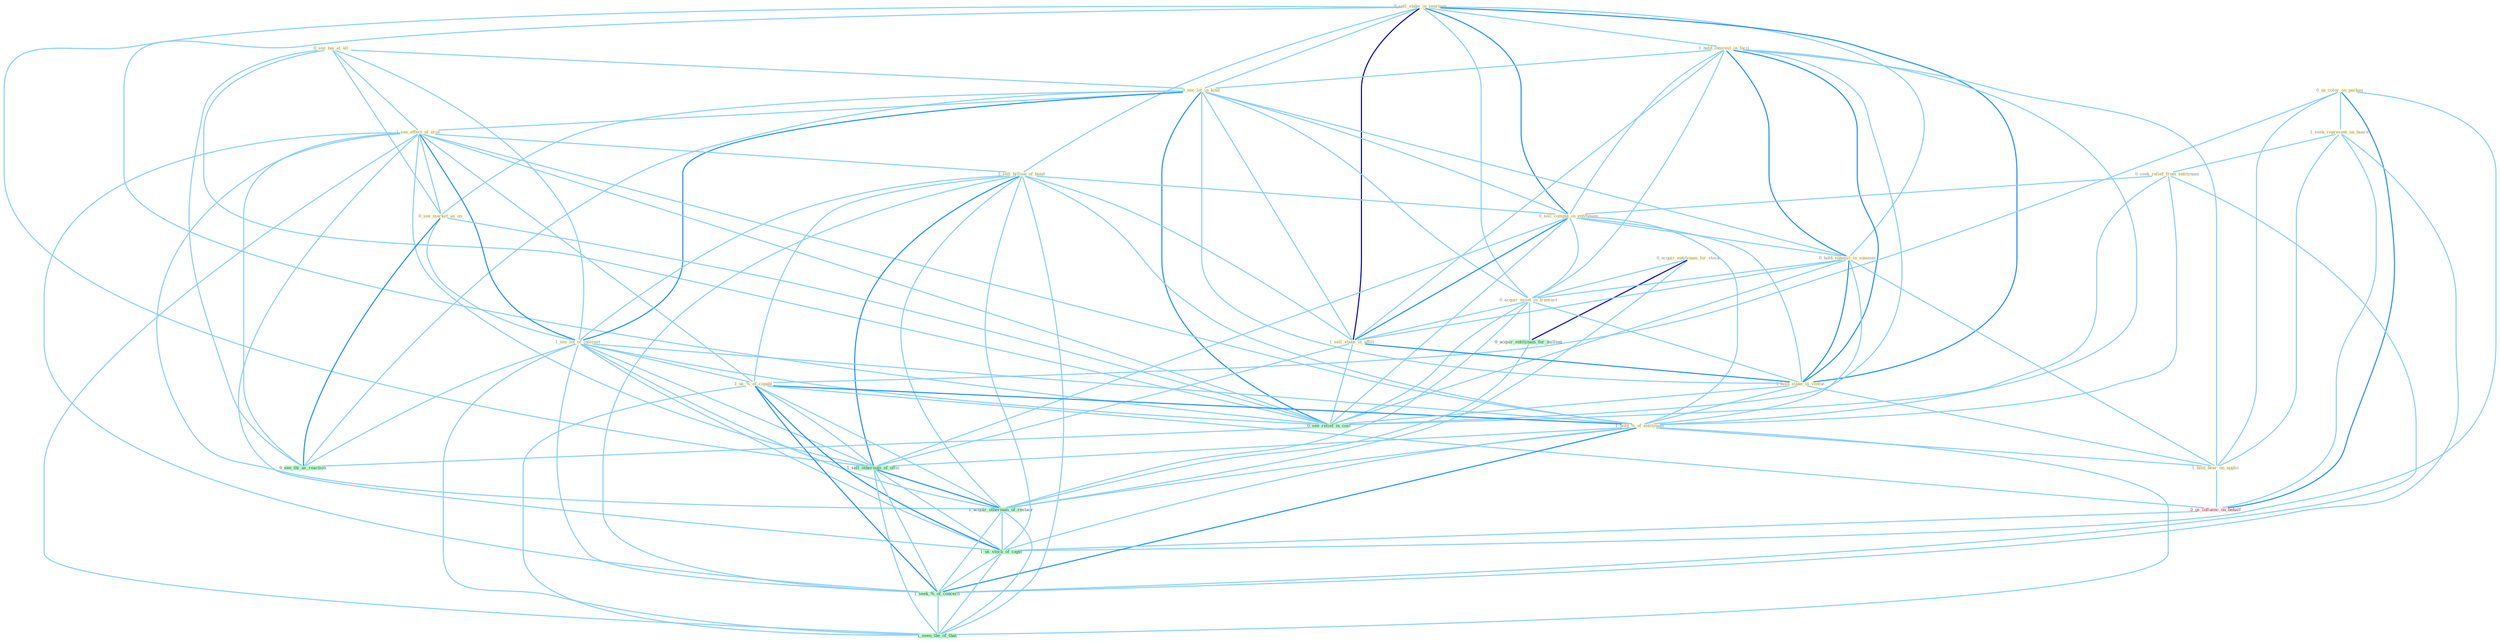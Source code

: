 Graph G{ 
    node
    [shape=polygon,style=filled,width=.5,height=.06,color="#BDFCC9",fixedsize=true,fontsize=4,
    fontcolor="#2f4f4f"];
    {node
    [color="#ffffe0", fontcolor="#8b7d6b"] "0_see_bui_at_all " "0_sell_stake_in_yearnum " "1_hold_interest_in_facil " "0_see_lot_in_kind " "1_see_effect_of_eros " "1_sell_billion_of_bond " "0_us_color_on_packag " "0_see_market_as_on " "1_seek_represent_on_board " "0_seek_relief_from_entitynam " "0_acquir_entitynam_for_stock " "0_sell_comput_in_entitynam " "0_hold_summit_in_summer " "1_see_lot_of_interest " "0_acquir_asset_in_transact " "1_sell_stake_in_affili " "1_us_%_of_capabl " "1_hold_stake_in_ventur " "1_hold_%_of_entitynam " "1_hold_hear_on_applic "}
{node [color="#fff0f5", fontcolor="#b22222"] "0_us_influenc_on_behalf "}
edge [color="#B0E2FF"];

	"0_see_bui_at_all " -- "0_see_lot_in_kind " [w="1", color="#87cefa" ];
	"0_see_bui_at_all " -- "1_see_effect_of_eros " [w="1", color="#87cefa" ];
	"0_see_bui_at_all " -- "0_see_market_as_on " [w="1", color="#87cefa" ];
	"0_see_bui_at_all " -- "1_see_lot_of_interest " [w="1", color="#87cefa" ];
	"0_see_bui_at_all " -- "0_see_relief_in_cost " [w="1", color="#87cefa" ];
	"0_see_bui_at_all " -- "0_see_thi_as_reaction " [w="1", color="#87cefa" ];
	"0_sell_stake_in_yearnum " -- "1_hold_interest_in_facil " [w="1", color="#87cefa" ];
	"0_sell_stake_in_yearnum " -- "0_see_lot_in_kind " [w="1", color="#87cefa" ];
	"0_sell_stake_in_yearnum " -- "1_sell_billion_of_bond " [w="1", color="#87cefa" ];
	"0_sell_stake_in_yearnum " -- "0_sell_comput_in_entitynam " [w="2", color="#1e90ff" , len=0.8];
	"0_sell_stake_in_yearnum " -- "0_hold_summit_in_summer " [w="1", color="#87cefa" ];
	"0_sell_stake_in_yearnum " -- "0_acquir_asset_in_transact " [w="1", color="#87cefa" ];
	"0_sell_stake_in_yearnum " -- "1_sell_stake_in_affili " [w="3", color="#0000cd" , len=0.6];
	"0_sell_stake_in_yearnum " -- "1_hold_stake_in_ventur " [w="2", color="#1e90ff" , len=0.8];
	"0_sell_stake_in_yearnum " -- "1_sell_othernum_of_offic " [w="1", color="#87cefa" ];
	"0_sell_stake_in_yearnum " -- "0_see_relief_in_cost " [w="1", color="#87cefa" ];
	"1_hold_interest_in_facil " -- "0_see_lot_in_kind " [w="1", color="#87cefa" ];
	"1_hold_interest_in_facil " -- "0_sell_comput_in_entitynam " [w="1", color="#87cefa" ];
	"1_hold_interest_in_facil " -- "0_hold_summit_in_summer " [w="2", color="#1e90ff" , len=0.8];
	"1_hold_interest_in_facil " -- "0_acquir_asset_in_transact " [w="1", color="#87cefa" ];
	"1_hold_interest_in_facil " -- "1_sell_stake_in_affili " [w="1", color="#87cefa" ];
	"1_hold_interest_in_facil " -- "1_hold_stake_in_ventur " [w="2", color="#1e90ff" , len=0.8];
	"1_hold_interest_in_facil " -- "1_hold_%_of_entitynam " [w="1", color="#87cefa" ];
	"1_hold_interest_in_facil " -- "1_hold_hear_on_applic " [w="1", color="#87cefa" ];
	"1_hold_interest_in_facil " -- "0_see_relief_in_cost " [w="1", color="#87cefa" ];
	"0_see_lot_in_kind " -- "1_see_effect_of_eros " [w="1", color="#87cefa" ];
	"0_see_lot_in_kind " -- "0_see_market_as_on " [w="1", color="#87cefa" ];
	"0_see_lot_in_kind " -- "0_sell_comput_in_entitynam " [w="1", color="#87cefa" ];
	"0_see_lot_in_kind " -- "0_hold_summit_in_summer " [w="1", color="#87cefa" ];
	"0_see_lot_in_kind " -- "1_see_lot_of_interest " [w="2", color="#1e90ff" , len=0.8];
	"0_see_lot_in_kind " -- "0_acquir_asset_in_transact " [w="1", color="#87cefa" ];
	"0_see_lot_in_kind " -- "1_sell_stake_in_affili " [w="1", color="#87cefa" ];
	"0_see_lot_in_kind " -- "1_hold_stake_in_ventur " [w="1", color="#87cefa" ];
	"0_see_lot_in_kind " -- "0_see_relief_in_cost " [w="2", color="#1e90ff" , len=0.8];
	"0_see_lot_in_kind " -- "0_see_thi_as_reaction " [w="1", color="#87cefa" ];
	"1_see_effect_of_eros " -- "1_sell_billion_of_bond " [w="1", color="#87cefa" ];
	"1_see_effect_of_eros " -- "0_see_market_as_on " [w="1", color="#87cefa" ];
	"1_see_effect_of_eros " -- "1_see_lot_of_interest " [w="2", color="#1e90ff" , len=0.8];
	"1_see_effect_of_eros " -- "1_us_%_of_capabl " [w="1", color="#87cefa" ];
	"1_see_effect_of_eros " -- "1_hold_%_of_entitynam " [w="1", color="#87cefa" ];
	"1_see_effect_of_eros " -- "1_sell_othernum_of_offic " [w="1", color="#87cefa" ];
	"1_see_effect_of_eros " -- "0_see_relief_in_cost " [w="1", color="#87cefa" ];
	"1_see_effect_of_eros " -- "0_see_thi_as_reaction " [w="1", color="#87cefa" ];
	"1_see_effect_of_eros " -- "1_acquir_othernum_of_restaur " [w="1", color="#87cefa" ];
	"1_see_effect_of_eros " -- "1_us_stock_of_capit " [w="1", color="#87cefa" ];
	"1_see_effect_of_eros " -- "1_seek_%_of_concern " [w="1", color="#87cefa" ];
	"1_see_effect_of_eros " -- "1_seen_the_of_that " [w="1", color="#87cefa" ];
	"1_sell_billion_of_bond " -- "0_sell_comput_in_entitynam " [w="1", color="#87cefa" ];
	"1_sell_billion_of_bond " -- "1_see_lot_of_interest " [w="1", color="#87cefa" ];
	"1_sell_billion_of_bond " -- "1_sell_stake_in_affili " [w="1", color="#87cefa" ];
	"1_sell_billion_of_bond " -- "1_us_%_of_capabl " [w="1", color="#87cefa" ];
	"1_sell_billion_of_bond " -- "1_hold_%_of_entitynam " [w="1", color="#87cefa" ];
	"1_sell_billion_of_bond " -- "1_sell_othernum_of_offic " [w="2", color="#1e90ff" , len=0.8];
	"1_sell_billion_of_bond " -- "1_acquir_othernum_of_restaur " [w="1", color="#87cefa" ];
	"1_sell_billion_of_bond " -- "1_us_stock_of_capit " [w="1", color="#87cefa" ];
	"1_sell_billion_of_bond " -- "1_seek_%_of_concern " [w="1", color="#87cefa" ];
	"1_sell_billion_of_bond " -- "1_seen_the_of_that " [w="1", color="#87cefa" ];
	"0_us_color_on_packag " -- "1_seek_represent_on_board " [w="1", color="#87cefa" ];
	"0_us_color_on_packag " -- "1_us_%_of_capabl " [w="1", color="#87cefa" ];
	"0_us_color_on_packag " -- "1_hold_hear_on_applic " [w="1", color="#87cefa" ];
	"0_us_color_on_packag " -- "0_us_influenc_on_behalf " [w="2", color="#1e90ff" , len=0.8];
	"0_us_color_on_packag " -- "1_us_stock_of_capit " [w="1", color="#87cefa" ];
	"0_see_market_as_on " -- "1_see_lot_of_interest " [w="1", color="#87cefa" ];
	"0_see_market_as_on " -- "0_see_relief_in_cost " [w="1", color="#87cefa" ];
	"0_see_market_as_on " -- "0_see_thi_as_reaction " [w="2", color="#1e90ff" , len=0.8];
	"1_seek_represent_on_board " -- "0_seek_relief_from_entitynam " [w="1", color="#87cefa" ];
	"1_seek_represent_on_board " -- "1_hold_hear_on_applic " [w="1", color="#87cefa" ];
	"1_seek_represent_on_board " -- "0_us_influenc_on_behalf " [w="1", color="#87cefa" ];
	"1_seek_represent_on_board " -- "1_seek_%_of_concern " [w="1", color="#87cefa" ];
	"0_seek_relief_from_entitynam " -- "0_sell_comput_in_entitynam " [w="1", color="#87cefa" ];
	"0_seek_relief_from_entitynam " -- "1_hold_%_of_entitynam " [w="1", color="#87cefa" ];
	"0_seek_relief_from_entitynam " -- "0_see_relief_in_cost " [w="1", color="#87cefa" ];
	"0_seek_relief_from_entitynam " -- "1_seek_%_of_concern " [w="1", color="#87cefa" ];
	"0_acquir_entitynam_for_stock " -- "0_acquir_asset_in_transact " [w="1", color="#87cefa" ];
	"0_acquir_entitynam_for_stock " -- "0_acquir_entitynam_for_million " [w="3", color="#0000cd" , len=0.6];
	"0_acquir_entitynam_for_stock " -- "1_acquir_othernum_of_restaur " [w="1", color="#87cefa" ];
	"0_sell_comput_in_entitynam " -- "0_hold_summit_in_summer " [w="1", color="#87cefa" ];
	"0_sell_comput_in_entitynam " -- "0_acquir_asset_in_transact " [w="1", color="#87cefa" ];
	"0_sell_comput_in_entitynam " -- "1_sell_stake_in_affili " [w="2", color="#1e90ff" , len=0.8];
	"0_sell_comput_in_entitynam " -- "1_hold_stake_in_ventur " [w="1", color="#87cefa" ];
	"0_sell_comput_in_entitynam " -- "1_hold_%_of_entitynam " [w="1", color="#87cefa" ];
	"0_sell_comput_in_entitynam " -- "1_sell_othernum_of_offic " [w="1", color="#87cefa" ];
	"0_sell_comput_in_entitynam " -- "0_see_relief_in_cost " [w="1", color="#87cefa" ];
	"0_hold_summit_in_summer " -- "0_acquir_asset_in_transact " [w="1", color="#87cefa" ];
	"0_hold_summit_in_summer " -- "1_sell_stake_in_affili " [w="1", color="#87cefa" ];
	"0_hold_summit_in_summer " -- "1_hold_stake_in_ventur " [w="2", color="#1e90ff" , len=0.8];
	"0_hold_summit_in_summer " -- "1_hold_%_of_entitynam " [w="1", color="#87cefa" ];
	"0_hold_summit_in_summer " -- "1_hold_hear_on_applic " [w="1", color="#87cefa" ];
	"0_hold_summit_in_summer " -- "0_see_relief_in_cost " [w="1", color="#87cefa" ];
	"1_see_lot_of_interest " -- "1_us_%_of_capabl " [w="1", color="#87cefa" ];
	"1_see_lot_of_interest " -- "1_hold_%_of_entitynam " [w="1", color="#87cefa" ];
	"1_see_lot_of_interest " -- "1_sell_othernum_of_offic " [w="1", color="#87cefa" ];
	"1_see_lot_of_interest " -- "0_see_relief_in_cost " [w="1", color="#87cefa" ];
	"1_see_lot_of_interest " -- "0_see_thi_as_reaction " [w="1", color="#87cefa" ];
	"1_see_lot_of_interest " -- "1_acquir_othernum_of_restaur " [w="1", color="#87cefa" ];
	"1_see_lot_of_interest " -- "1_us_stock_of_capit " [w="1", color="#87cefa" ];
	"1_see_lot_of_interest " -- "1_seek_%_of_concern " [w="1", color="#87cefa" ];
	"1_see_lot_of_interest " -- "1_seen_the_of_that " [w="1", color="#87cefa" ];
	"0_acquir_asset_in_transact " -- "1_sell_stake_in_affili " [w="1", color="#87cefa" ];
	"0_acquir_asset_in_transact " -- "1_hold_stake_in_ventur " [w="1", color="#87cefa" ];
	"0_acquir_asset_in_transact " -- "0_acquir_entitynam_for_million " [w="1", color="#87cefa" ];
	"0_acquir_asset_in_transact " -- "0_see_relief_in_cost " [w="1", color="#87cefa" ];
	"0_acquir_asset_in_transact " -- "1_acquir_othernum_of_restaur " [w="1", color="#87cefa" ];
	"1_sell_stake_in_affili " -- "1_hold_stake_in_ventur " [w="2", color="#1e90ff" , len=0.8];
	"1_sell_stake_in_affili " -- "1_sell_othernum_of_offic " [w="1", color="#87cefa" ];
	"1_sell_stake_in_affili " -- "0_see_relief_in_cost " [w="1", color="#87cefa" ];
	"1_us_%_of_capabl " -- "1_hold_%_of_entitynam " [w="2", color="#1e90ff" , len=0.8];
	"1_us_%_of_capabl " -- "1_sell_othernum_of_offic " [w="1", color="#87cefa" ];
	"1_us_%_of_capabl " -- "0_us_influenc_on_behalf " [w="1", color="#87cefa" ];
	"1_us_%_of_capabl " -- "1_acquir_othernum_of_restaur " [w="1", color="#87cefa" ];
	"1_us_%_of_capabl " -- "1_us_stock_of_capit " [w="2", color="#1e90ff" , len=0.8];
	"1_us_%_of_capabl " -- "1_seek_%_of_concern " [w="2", color="#1e90ff" , len=0.8];
	"1_us_%_of_capabl " -- "1_seen_the_of_that " [w="1", color="#87cefa" ];
	"1_hold_stake_in_ventur " -- "1_hold_%_of_entitynam " [w="1", color="#87cefa" ];
	"1_hold_stake_in_ventur " -- "1_hold_hear_on_applic " [w="1", color="#87cefa" ];
	"1_hold_stake_in_ventur " -- "0_see_relief_in_cost " [w="1", color="#87cefa" ];
	"1_hold_%_of_entitynam " -- "1_hold_hear_on_applic " [w="1", color="#87cefa" ];
	"1_hold_%_of_entitynam " -- "1_sell_othernum_of_offic " [w="1", color="#87cefa" ];
	"1_hold_%_of_entitynam " -- "1_acquir_othernum_of_restaur " [w="1", color="#87cefa" ];
	"1_hold_%_of_entitynam " -- "1_us_stock_of_capit " [w="1", color="#87cefa" ];
	"1_hold_%_of_entitynam " -- "1_seek_%_of_concern " [w="2", color="#1e90ff" , len=0.8];
	"1_hold_%_of_entitynam " -- "1_seen_the_of_that " [w="1", color="#87cefa" ];
	"1_hold_hear_on_applic " -- "0_us_influenc_on_behalf " [w="1", color="#87cefa" ];
	"0_acquir_entitynam_for_million " -- "1_acquir_othernum_of_restaur " [w="1", color="#87cefa" ];
	"1_sell_othernum_of_offic " -- "1_acquir_othernum_of_restaur " [w="2", color="#1e90ff" , len=0.8];
	"1_sell_othernum_of_offic " -- "1_us_stock_of_capit " [w="1", color="#87cefa" ];
	"1_sell_othernum_of_offic " -- "1_seek_%_of_concern " [w="1", color="#87cefa" ];
	"1_sell_othernum_of_offic " -- "1_seen_the_of_that " [w="1", color="#87cefa" ];
	"0_us_influenc_on_behalf " -- "1_us_stock_of_capit " [w="1", color="#87cefa" ];
	"0_see_relief_in_cost " -- "0_see_thi_as_reaction " [w="1", color="#87cefa" ];
	"1_acquir_othernum_of_restaur " -- "1_us_stock_of_capit " [w="1", color="#87cefa" ];
	"1_acquir_othernum_of_restaur " -- "1_seek_%_of_concern " [w="1", color="#87cefa" ];
	"1_acquir_othernum_of_restaur " -- "1_seen_the_of_that " [w="1", color="#87cefa" ];
	"1_us_stock_of_capit " -- "1_seek_%_of_concern " [w="1", color="#87cefa" ];
	"1_us_stock_of_capit " -- "1_seen_the_of_that " [w="1", color="#87cefa" ];
	"1_seek_%_of_concern " -- "1_seen_the_of_that " [w="1", color="#87cefa" ];
}